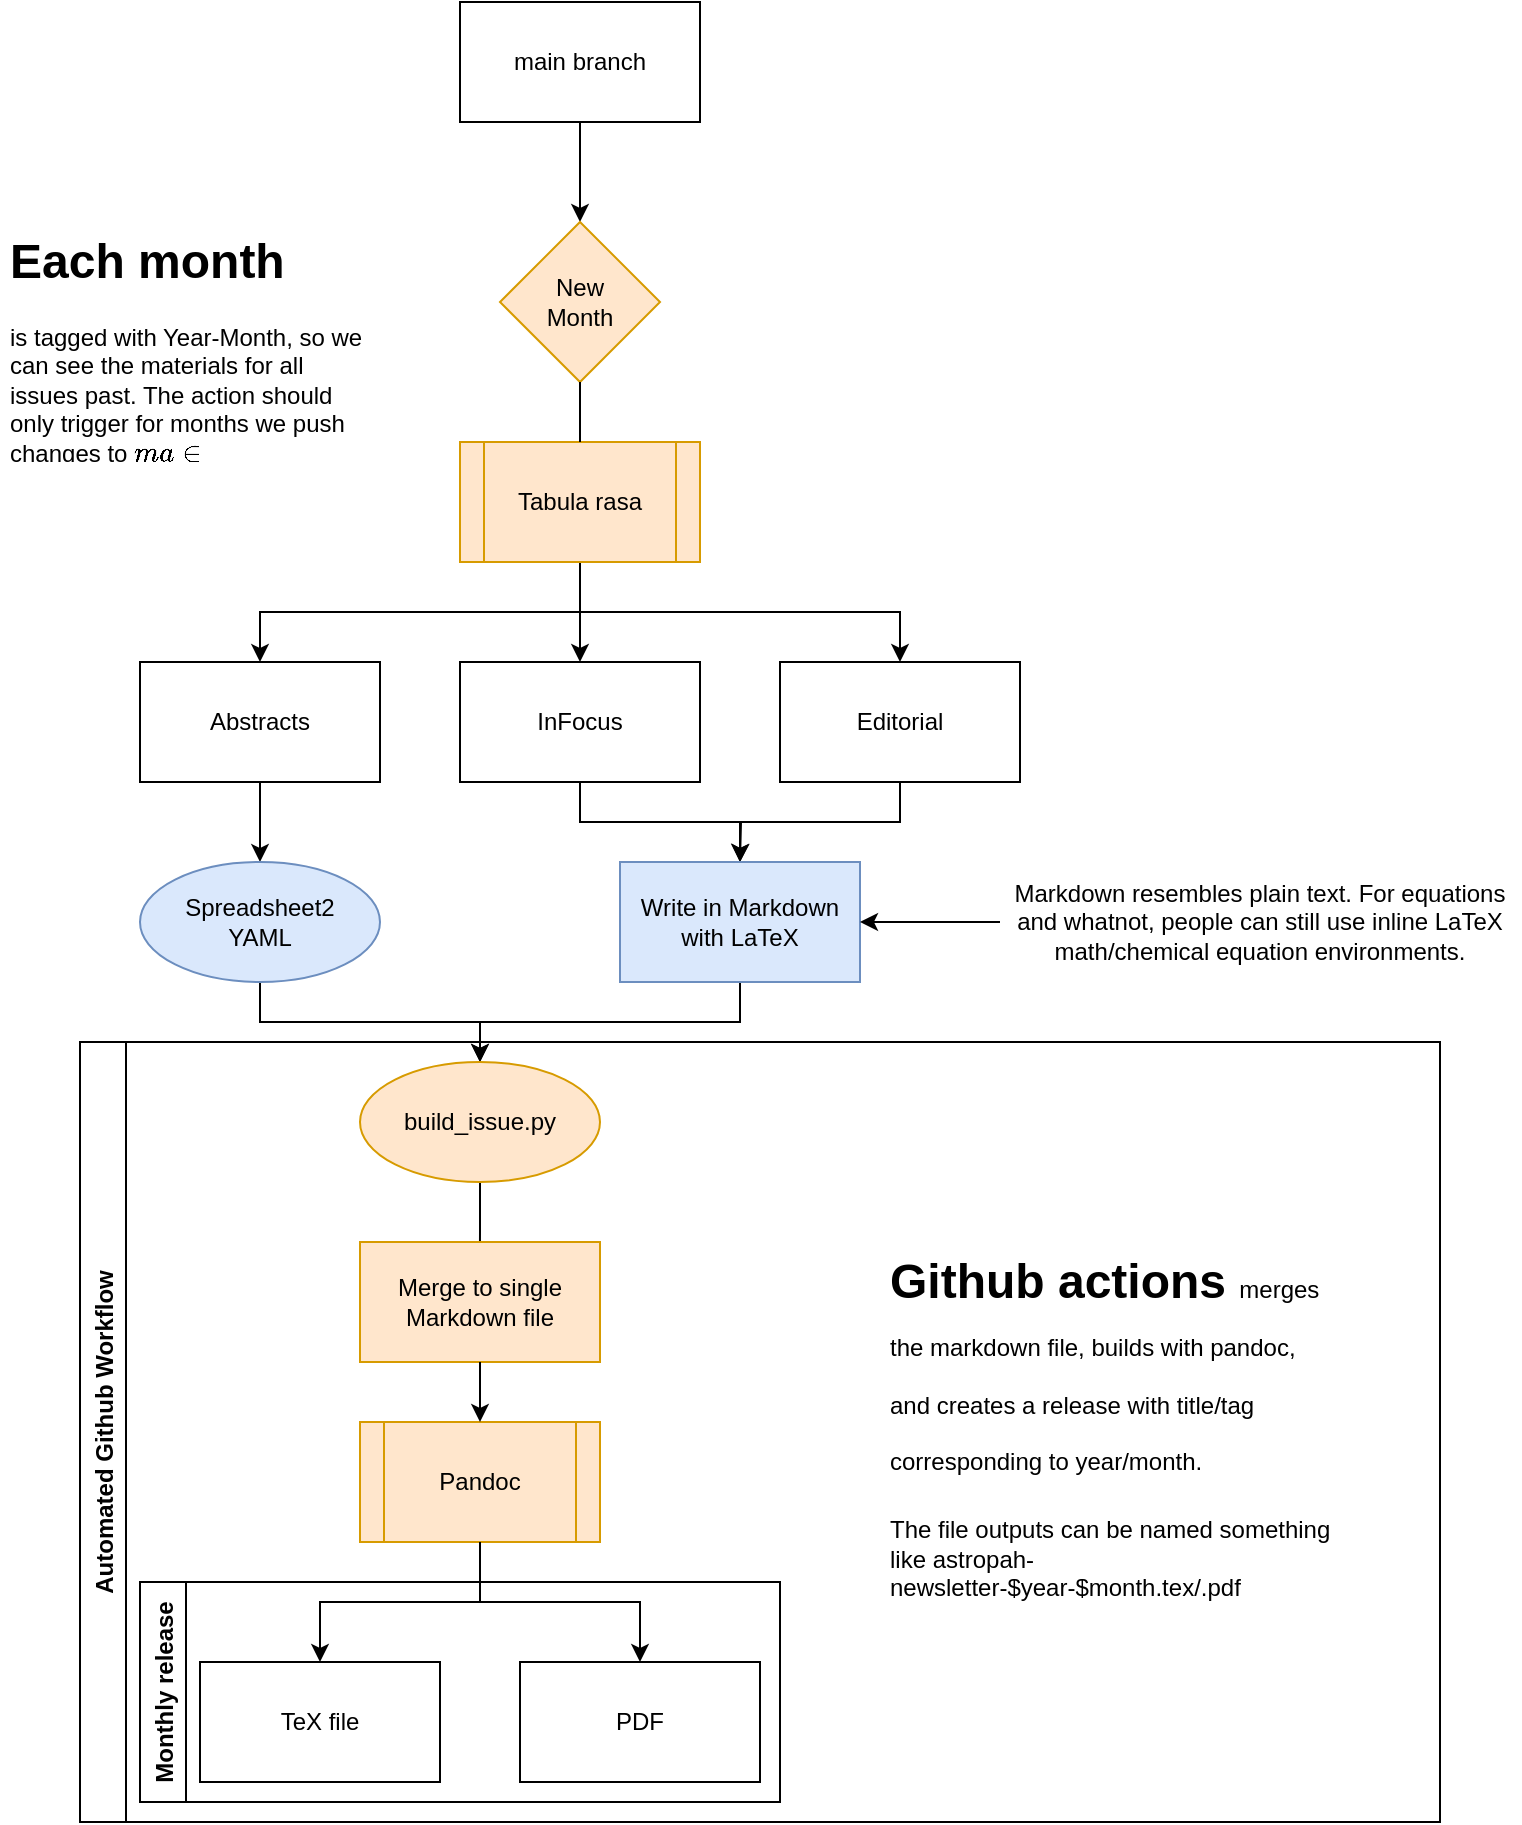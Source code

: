 <mxfile version="14.9.9" type="device"><diagram id="mfigIvqljeG2mYjFb-Vv" name="Page-1"><mxGraphModel dx="948" dy="446" grid="1" gridSize="10" guides="1" tooltips="1" connect="1" arrows="1" fold="1" page="1" pageScale="1" pageWidth="850" pageHeight="1100" math="0" shadow="0"><root><mxCell id="0"/><mxCell id="1" parent="0"/><mxCell id="ZvBho98MItWMAvxleENL-9" style="edgeStyle=orthogonalEdgeStyle;rounded=0;orthogonalLoop=1;jettySize=auto;html=1;exitX=0.5;exitY=1;exitDx=0;exitDy=0;entryX=0.5;entryY=0;entryDx=0;entryDy=0;" edge="1" parent="1" source="ZvBho98MItWMAvxleENL-7" target="ZvBho98MItWMAvxleENL-8"><mxGeometry relative="1" as="geometry"/></mxCell><mxCell id="ZvBho98MItWMAvxleENL-7" value="main branch" style="whiteSpace=wrap;html=1;" vertex="1" parent="1"><mxGeometry x="260" width="120" height="60" as="geometry"/></mxCell><mxCell id="ZvBho98MItWMAvxleENL-14" style="edgeStyle=orthogonalEdgeStyle;rounded=0;orthogonalLoop=1;jettySize=auto;html=1;exitX=0.5;exitY=1;exitDx=0;exitDy=0;" edge="1" parent="1" source="ZvBho98MItWMAvxleENL-46" target="ZvBho98MItWMAvxleENL-13"><mxGeometry relative="1" as="geometry"/></mxCell><mxCell id="ZvBho98MItWMAvxleENL-15" style="edgeStyle=orthogonalEdgeStyle;rounded=0;orthogonalLoop=1;jettySize=auto;html=1;exitX=0.5;exitY=1;exitDx=0;exitDy=0;entryX=0.5;entryY=0;entryDx=0;entryDy=0;" edge="1" parent="1" source="ZvBho98MItWMAvxleENL-8" target="ZvBho98MItWMAvxleENL-11"><mxGeometry relative="1" as="geometry"/></mxCell><mxCell id="ZvBho98MItWMAvxleENL-16" style="edgeStyle=orthogonalEdgeStyle;rounded=0;orthogonalLoop=1;jettySize=auto;html=1;exitX=0.5;exitY=1;exitDx=0;exitDy=0;entryX=0.5;entryY=0;entryDx=0;entryDy=0;startArrow=none;" edge="1" parent="1" source="ZvBho98MItWMAvxleENL-46" target="ZvBho98MItWMAvxleENL-12"><mxGeometry relative="1" as="geometry"/></mxCell><mxCell id="ZvBho98MItWMAvxleENL-8" value="New&lt;br&gt;Month" style="rhombus;whiteSpace=wrap;html=1;fillColor=#ffe6cc;strokeColor=#d79b00;" vertex="1" parent="1"><mxGeometry x="280" y="110" width="80" height="80" as="geometry"/></mxCell><mxCell id="ZvBho98MItWMAvxleENL-27" style="edgeStyle=orthogonalEdgeStyle;rounded=0;orthogonalLoop=1;jettySize=auto;html=1;exitX=0.5;exitY=1;exitDx=0;exitDy=0;entryX=0.5;entryY=0;entryDx=0;entryDy=0;" edge="1" parent="1" source="ZvBho98MItWMAvxleENL-11" target="ZvBho98MItWMAvxleENL-26"><mxGeometry relative="1" as="geometry"/></mxCell><mxCell id="ZvBho98MItWMAvxleENL-11" value="InFocus" style="whiteSpace=wrap;html=1;" vertex="1" parent="1"><mxGeometry x="260" y="330" width="120" height="60" as="geometry"/></mxCell><mxCell id="ZvBho98MItWMAvxleENL-28" style="edgeStyle=orthogonalEdgeStyle;rounded=0;orthogonalLoop=1;jettySize=auto;html=1;exitX=0.5;exitY=1;exitDx=0;exitDy=0;" edge="1" parent="1" source="ZvBho98MItWMAvxleENL-12"><mxGeometry relative="1" as="geometry"><mxPoint x="400" y="430.0" as="targetPoint"/></mxGeometry></mxCell><mxCell id="ZvBho98MItWMAvxleENL-12" value="Editorial" style="whiteSpace=wrap;html=1;" vertex="1" parent="1"><mxGeometry x="420" y="330" width="120" height="60" as="geometry"/></mxCell><mxCell id="ZvBho98MItWMAvxleENL-22" style="edgeStyle=orthogonalEdgeStyle;rounded=0;orthogonalLoop=1;jettySize=auto;html=1;exitX=0.5;exitY=1;exitDx=0;exitDy=0;" edge="1" parent="1" source="ZvBho98MItWMAvxleENL-13" target="ZvBho98MItWMAvxleENL-21"><mxGeometry relative="1" as="geometry"/></mxCell><mxCell id="ZvBho98MItWMAvxleENL-13" value="Abstracts" style="whiteSpace=wrap;html=1;" vertex="1" parent="1"><mxGeometry x="100" y="330" width="120" height="60" as="geometry"/></mxCell><mxCell id="ZvBho98MItWMAvxleENL-30" style="edgeStyle=orthogonalEdgeStyle;rounded=0;orthogonalLoop=1;jettySize=auto;html=1;exitX=0.5;exitY=1;exitDx=0;exitDy=0;entryX=0.5;entryY=0;entryDx=0;entryDy=0;" edge="1" parent="1" source="ZvBho98MItWMAvxleENL-21" target="ZvBho98MItWMAvxleENL-29"><mxGeometry relative="1" as="geometry"/></mxCell><mxCell id="ZvBho98MItWMAvxleENL-21" value="Spreadsheet2&lt;br&gt;YAML" style="ellipse;whiteSpace=wrap;html=1;fillColor=#dae8fc;strokeColor=#6c8ebf;" vertex="1" parent="1"><mxGeometry x="100" y="430" width="120" height="60" as="geometry"/></mxCell><mxCell id="ZvBho98MItWMAvxleENL-31" style="edgeStyle=orthogonalEdgeStyle;rounded=0;orthogonalLoop=1;jettySize=auto;html=1;exitX=0.5;exitY=1;exitDx=0;exitDy=0;entryX=0.5;entryY=0;entryDx=0;entryDy=0;" edge="1" parent="1" source="ZvBho98MItWMAvxleENL-26" target="ZvBho98MItWMAvxleENL-29"><mxGeometry relative="1" as="geometry"/></mxCell><mxCell id="ZvBho98MItWMAvxleENL-26" value="Write in Markdown&lt;br&gt;with LaTeX" style="whiteSpace=wrap;html=1;fillColor=#dae8fc;strokeColor=#6c8ebf;" vertex="1" parent="1"><mxGeometry x="340" y="430" width="120" height="60" as="geometry"/></mxCell><mxCell id="ZvBho98MItWMAvxleENL-45" value="Automated Github Workflow" style="swimlane;horizontal=0;" vertex="1" parent="1"><mxGeometry x="70" y="520" width="680" height="390" as="geometry"/></mxCell><mxCell id="ZvBho98MItWMAvxleENL-34" style="edgeStyle=orthogonalEdgeStyle;rounded=0;orthogonalLoop=1;jettySize=auto;html=1;exitX=0.5;exitY=1;exitDx=0;exitDy=0;entryX=0.499;entryY=0.119;entryDx=0;entryDy=0;entryPerimeter=0;" edge="1" parent="ZvBho98MItWMAvxleENL-45" source="ZvBho98MItWMAvxleENL-29"><mxGeometry relative="1" as="geometry"><mxPoint x="199.88" y="119.52" as="targetPoint"/></mxGeometry></mxCell><mxCell id="ZvBho98MItWMAvxleENL-29" value="build_issue.py" style="ellipse;whiteSpace=wrap;html=1;fillColor=#ffe6cc;strokeColor=#d79b00;" vertex="1" parent="ZvBho98MItWMAvxleENL-45"><mxGeometry x="140" y="10" width="120" height="60" as="geometry"/></mxCell><mxCell id="ZvBho98MItWMAvxleENL-35" value="Merge to single&lt;br&gt;Markdown file" style="whiteSpace=wrap;html=1;fillColor=#ffe6cc;strokeColor=#d79b00;" vertex="1" parent="ZvBho98MItWMAvxleENL-45"><mxGeometry x="140" y="100" width="120" height="60" as="geometry"/></mxCell><mxCell id="ZvBho98MItWMAvxleENL-42" value="Monthly release" style="swimlane;horizontal=0;" vertex="1" parent="ZvBho98MItWMAvxleENL-45"><mxGeometry x="30" y="270" width="320" height="110" as="geometry"><mxRectangle x="100" y="790" width="30" height="110" as="alternateBounds"/></mxGeometry></mxCell><mxCell id="ZvBho98MItWMAvxleENL-38" value="TeX file" style="whiteSpace=wrap;html=1;" vertex="1" parent="ZvBho98MItWMAvxleENL-42"><mxGeometry x="30" y="40" width="120" height="60" as="geometry"/></mxCell><mxCell id="ZvBho98MItWMAvxleENL-39" value="PDF" style="whiteSpace=wrap;html=1;" vertex="1" parent="ZvBho98MItWMAvxleENL-42"><mxGeometry x="190" y="40" width="120" height="60" as="geometry"/></mxCell><mxCell id="ZvBho98MItWMAvxleENL-36" value="Pandoc" style="shape=process;whiteSpace=wrap;html=1;backgroundOutline=1;fillColor=#ffe6cc;strokeColor=#d79b00;" vertex="1" parent="ZvBho98MItWMAvxleENL-45"><mxGeometry x="140" y="190" width="120" height="60" as="geometry"/></mxCell><mxCell id="ZvBho98MItWMAvxleENL-40" style="edgeStyle=orthogonalEdgeStyle;rounded=0;orthogonalLoop=1;jettySize=auto;html=1;exitX=0.5;exitY=1;exitDx=0;exitDy=0;entryX=0.5;entryY=0;entryDx=0;entryDy=0;" edge="1" parent="ZvBho98MItWMAvxleENL-45" source="ZvBho98MItWMAvxleENL-36" target="ZvBho98MItWMAvxleENL-38"><mxGeometry relative="1" as="geometry"/></mxCell><mxCell id="ZvBho98MItWMAvxleENL-37" style="edgeStyle=orthogonalEdgeStyle;rounded=0;orthogonalLoop=1;jettySize=auto;html=1;exitX=0.5;exitY=1;exitDx=0;exitDy=0;" edge="1" parent="ZvBho98MItWMAvxleENL-45" source="ZvBho98MItWMAvxleENL-35" target="ZvBho98MItWMAvxleENL-36"><mxGeometry relative="1" as="geometry"/></mxCell><mxCell id="ZvBho98MItWMAvxleENL-41" style="edgeStyle=orthogonalEdgeStyle;rounded=0;orthogonalLoop=1;jettySize=auto;html=1;exitX=0.5;exitY=1;exitDx=0;exitDy=0;" edge="1" parent="ZvBho98MItWMAvxleENL-45" source="ZvBho98MItWMAvxleENL-36" target="ZvBho98MItWMAvxleENL-39"><mxGeometry relative="1" as="geometry"/></mxCell><mxCell id="ZvBho98MItWMAvxleENL-43" value="&lt;h1&gt;&lt;span&gt;Github actions&amp;nbsp;&lt;/span&gt;&lt;span style=&quot;font-size: 12px ; font-weight: normal&quot;&gt;merges the markdown file, builds with pandoc, and creates a release with title/tag corresponding to year/month.&lt;/span&gt;&lt;br&gt;&lt;/h1&gt;&lt;div&gt;The file outputs can be named something like astropah-newsletter-$year-$month.tex/.pdf&lt;/div&gt;" style="text;html=1;strokeColor=none;fillColor=none;spacing=5;spacingTop=-20;whiteSpace=wrap;overflow=hidden;rounded=0;" vertex="1" parent="ZvBho98MItWMAvxleENL-45"><mxGeometry x="400" y="100" width="230" height="200" as="geometry"/></mxCell><mxCell id="ZvBho98MItWMAvxleENL-46" value="Tabula rasa" style="shape=process;whiteSpace=wrap;html=1;backgroundOutline=1;fillColor=#ffe6cc;strokeColor=#d79b00;" vertex="1" parent="1"><mxGeometry x="260" y="220" width="120" height="60" as="geometry"/></mxCell><mxCell id="ZvBho98MItWMAvxleENL-47" value="" style="edgeStyle=orthogonalEdgeStyle;rounded=0;orthogonalLoop=1;jettySize=auto;html=1;exitX=0.5;exitY=1;exitDx=0;exitDy=0;entryX=0.5;entryY=0;entryDx=0;entryDy=0;endArrow=none;" edge="1" parent="1" source="ZvBho98MItWMAvxleENL-8" target="ZvBho98MItWMAvxleENL-46"><mxGeometry relative="1" as="geometry"><mxPoint x="320" y="190" as="sourcePoint"/><mxPoint x="480" y="330" as="targetPoint"/></mxGeometry></mxCell><mxCell id="ZvBho98MItWMAvxleENL-50" value="&lt;h1&gt;Each month&lt;/h1&gt;&lt;p&gt;is tagged with Year-Month, so we can see the materials for all issues past. The action should only trigger for months we push changes to `main`&lt;/p&gt;" style="text;html=1;strokeColor=none;fillColor=none;spacing=5;spacingTop=-20;whiteSpace=wrap;overflow=hidden;rounded=0;" vertex="1" parent="1"><mxGeometry x="30" y="110" width="190" height="120" as="geometry"/></mxCell><mxCell id="ZvBho98MItWMAvxleENL-52" style="edgeStyle=orthogonalEdgeStyle;rounded=0;orthogonalLoop=1;jettySize=auto;html=1;entryX=1;entryY=0.5;entryDx=0;entryDy=0;" edge="1" parent="1" source="ZvBho98MItWMAvxleENL-51" target="ZvBho98MItWMAvxleENL-26"><mxGeometry relative="1" as="geometry"/></mxCell><mxCell id="ZvBho98MItWMAvxleENL-51" value="Markdown resembles plain text. For equations and whatnot, people can still use inline LaTeX math/chemical equation environments." style="text;html=1;strokeColor=none;fillColor=none;align=center;verticalAlign=middle;whiteSpace=wrap;rounded=0;" vertex="1" parent="1"><mxGeometry x="530" y="425" width="260" height="70" as="geometry"/></mxCell></root></mxGraphModel></diagram></mxfile>